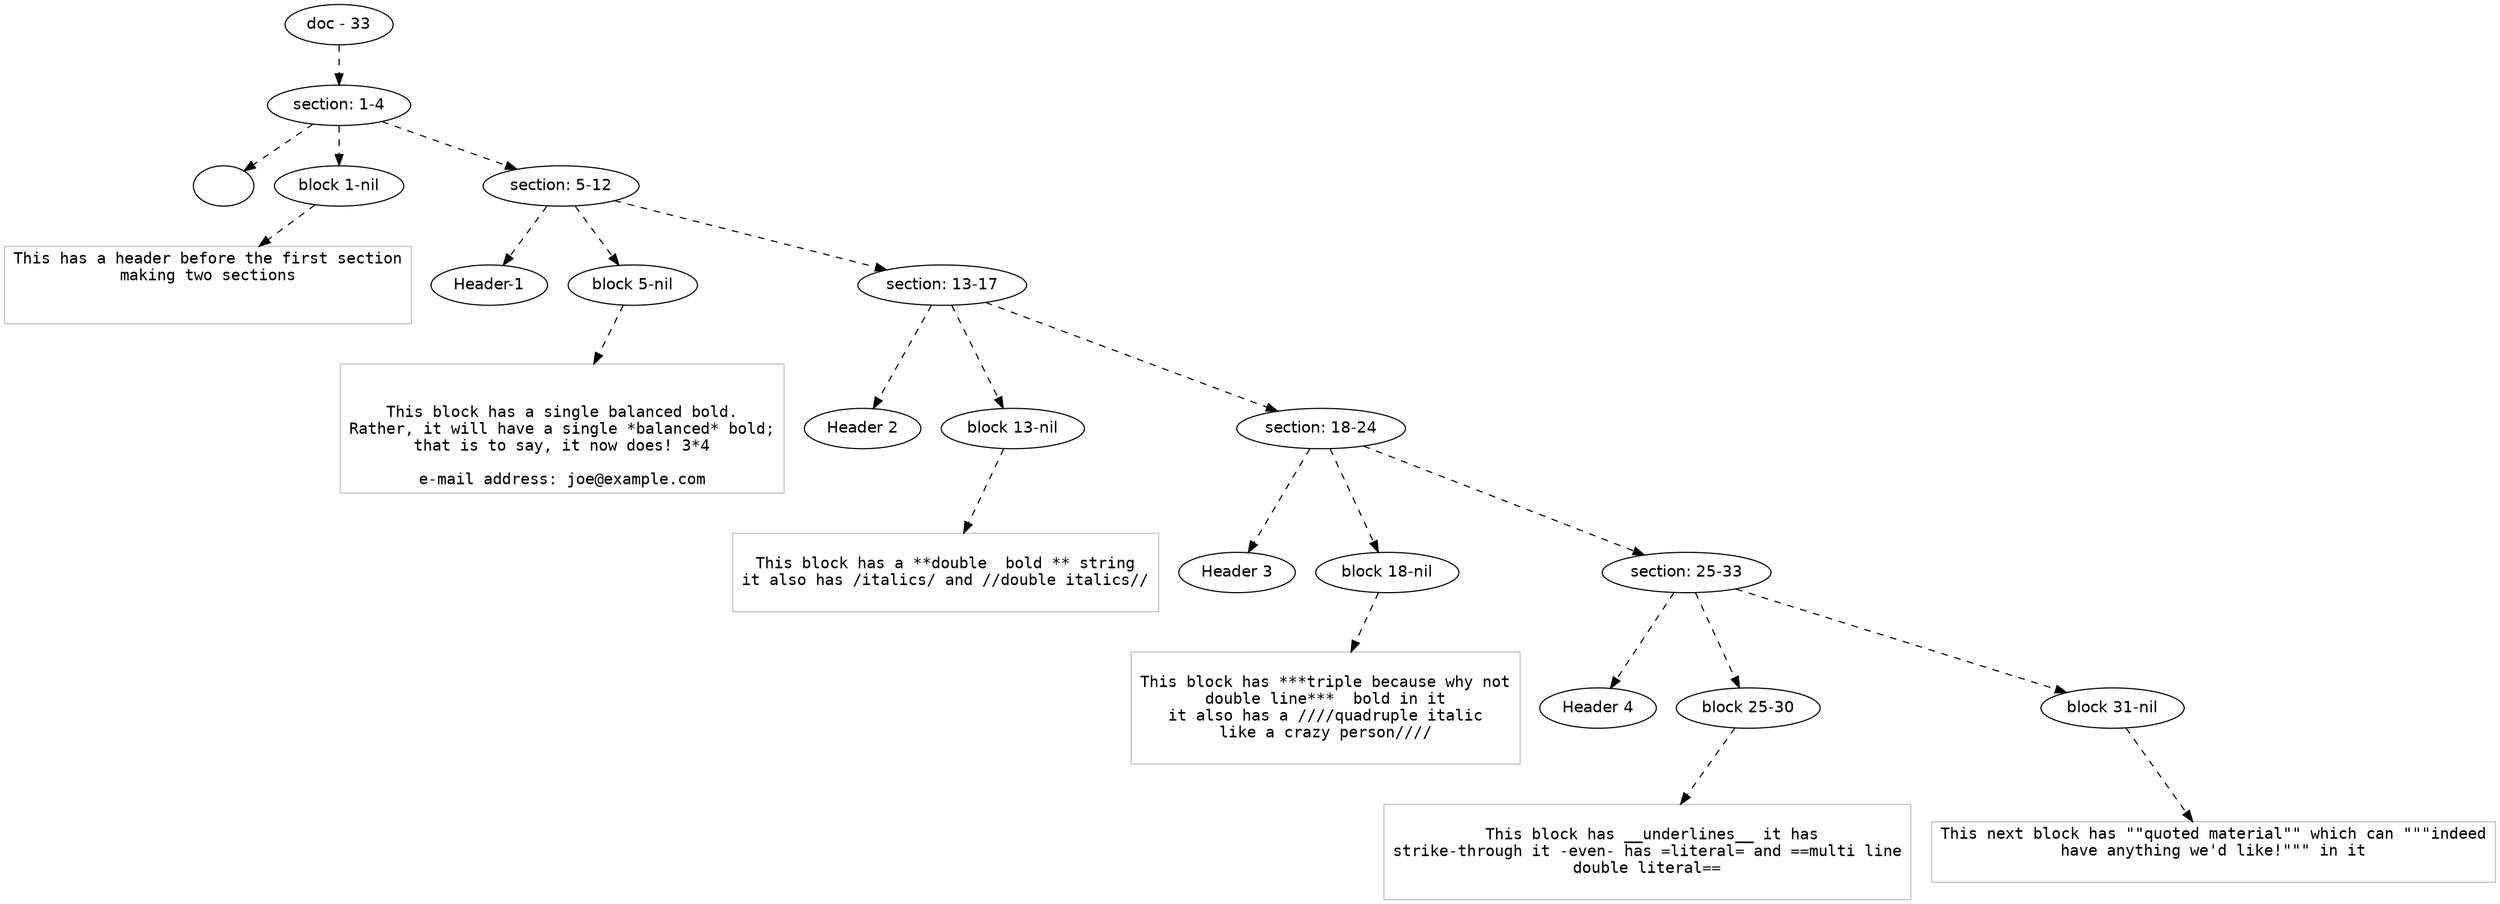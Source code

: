 digraph hierarchy {

node [fontname=Helvetica]
edge [style=dashed]

doc_0 [label="doc - 33"]

doc_0 -> { section_1}
{rank=same; section_1}

section_1 [label="section: 1-4"]

section_1 -> { header_2 block_3 section_4}
{rank=same; header_2 block_3 section_4}

header_2 [label=""]
block_3 [label="block 1-nil"]
section_4 [label="section: 5-12"]


block_3 -> leaf_5
leaf_5  [color=Gray,shape=rectangle,fontname=Inconsolata,label="This has a header before the first section
making two sections
       

"]section_4 -> { header_6 block_7 section_8}
{rank=same; header_6 block_7 section_8}

header_6 [label="Header-1"]
block_7 [label="block 5-nil"]
section_8 [label="section: 13-17"]


block_7 -> leaf_9
leaf_9  [color=Gray,shape=rectangle,fontname=Inconsolata,label="

This block has a single balanced bold.
Rather, it will have a single *balanced* bold;
that is to say, it now does! 3*4
 
e-mail address: joe@example.com
"]section_8 -> { header_10 block_11 section_12}
{rank=same; header_10 block_11 section_12}

header_10 [label="Header 2"]
block_11 [label="block 13-nil"]
section_12 [label="section: 18-24"]


block_11 -> leaf_13
leaf_13  [color=Gray,shape=rectangle,fontname=Inconsolata,label="
This block has a **double  bold ** string
it also has /italics/ and //double italics//

"]section_12 -> { header_14 block_15 section_16}
{rank=same; header_14 block_15 section_16}

header_14 [label="Header 3"]
block_15 [label="block 18-nil"]
section_16 [label="section: 25-33"]


block_15 -> leaf_17
leaf_17  [color=Gray,shape=rectangle,fontname=Inconsolata,label="
This block has ***triple because why not
double line***  bold in it
it also has a ////quadruple italic
like a crazy person////

"]section_16 -> { header_18 block_19 block_20}
{rank=same; header_18 block_19 block_20}

header_18 [label="Header 4"]
block_19 [label="block 25-30"]
block_20 [label="block 31-nil"]


block_19 -> leaf_21
leaf_21  [color=Gray,shape=rectangle,fontname=Inconsolata,label="
  This block has __underlines__ it has 
strike-through it -even- has =literal= and ==multi line
double literal==

"]
block_20 -> leaf_22
leaf_22  [color=Gray,shape=rectangle,fontname=Inconsolata,label="This next block has \"\"quoted material\"\" which can \"\"\"indeed
have anything we'd like!\"\"\" in it

"]
}
